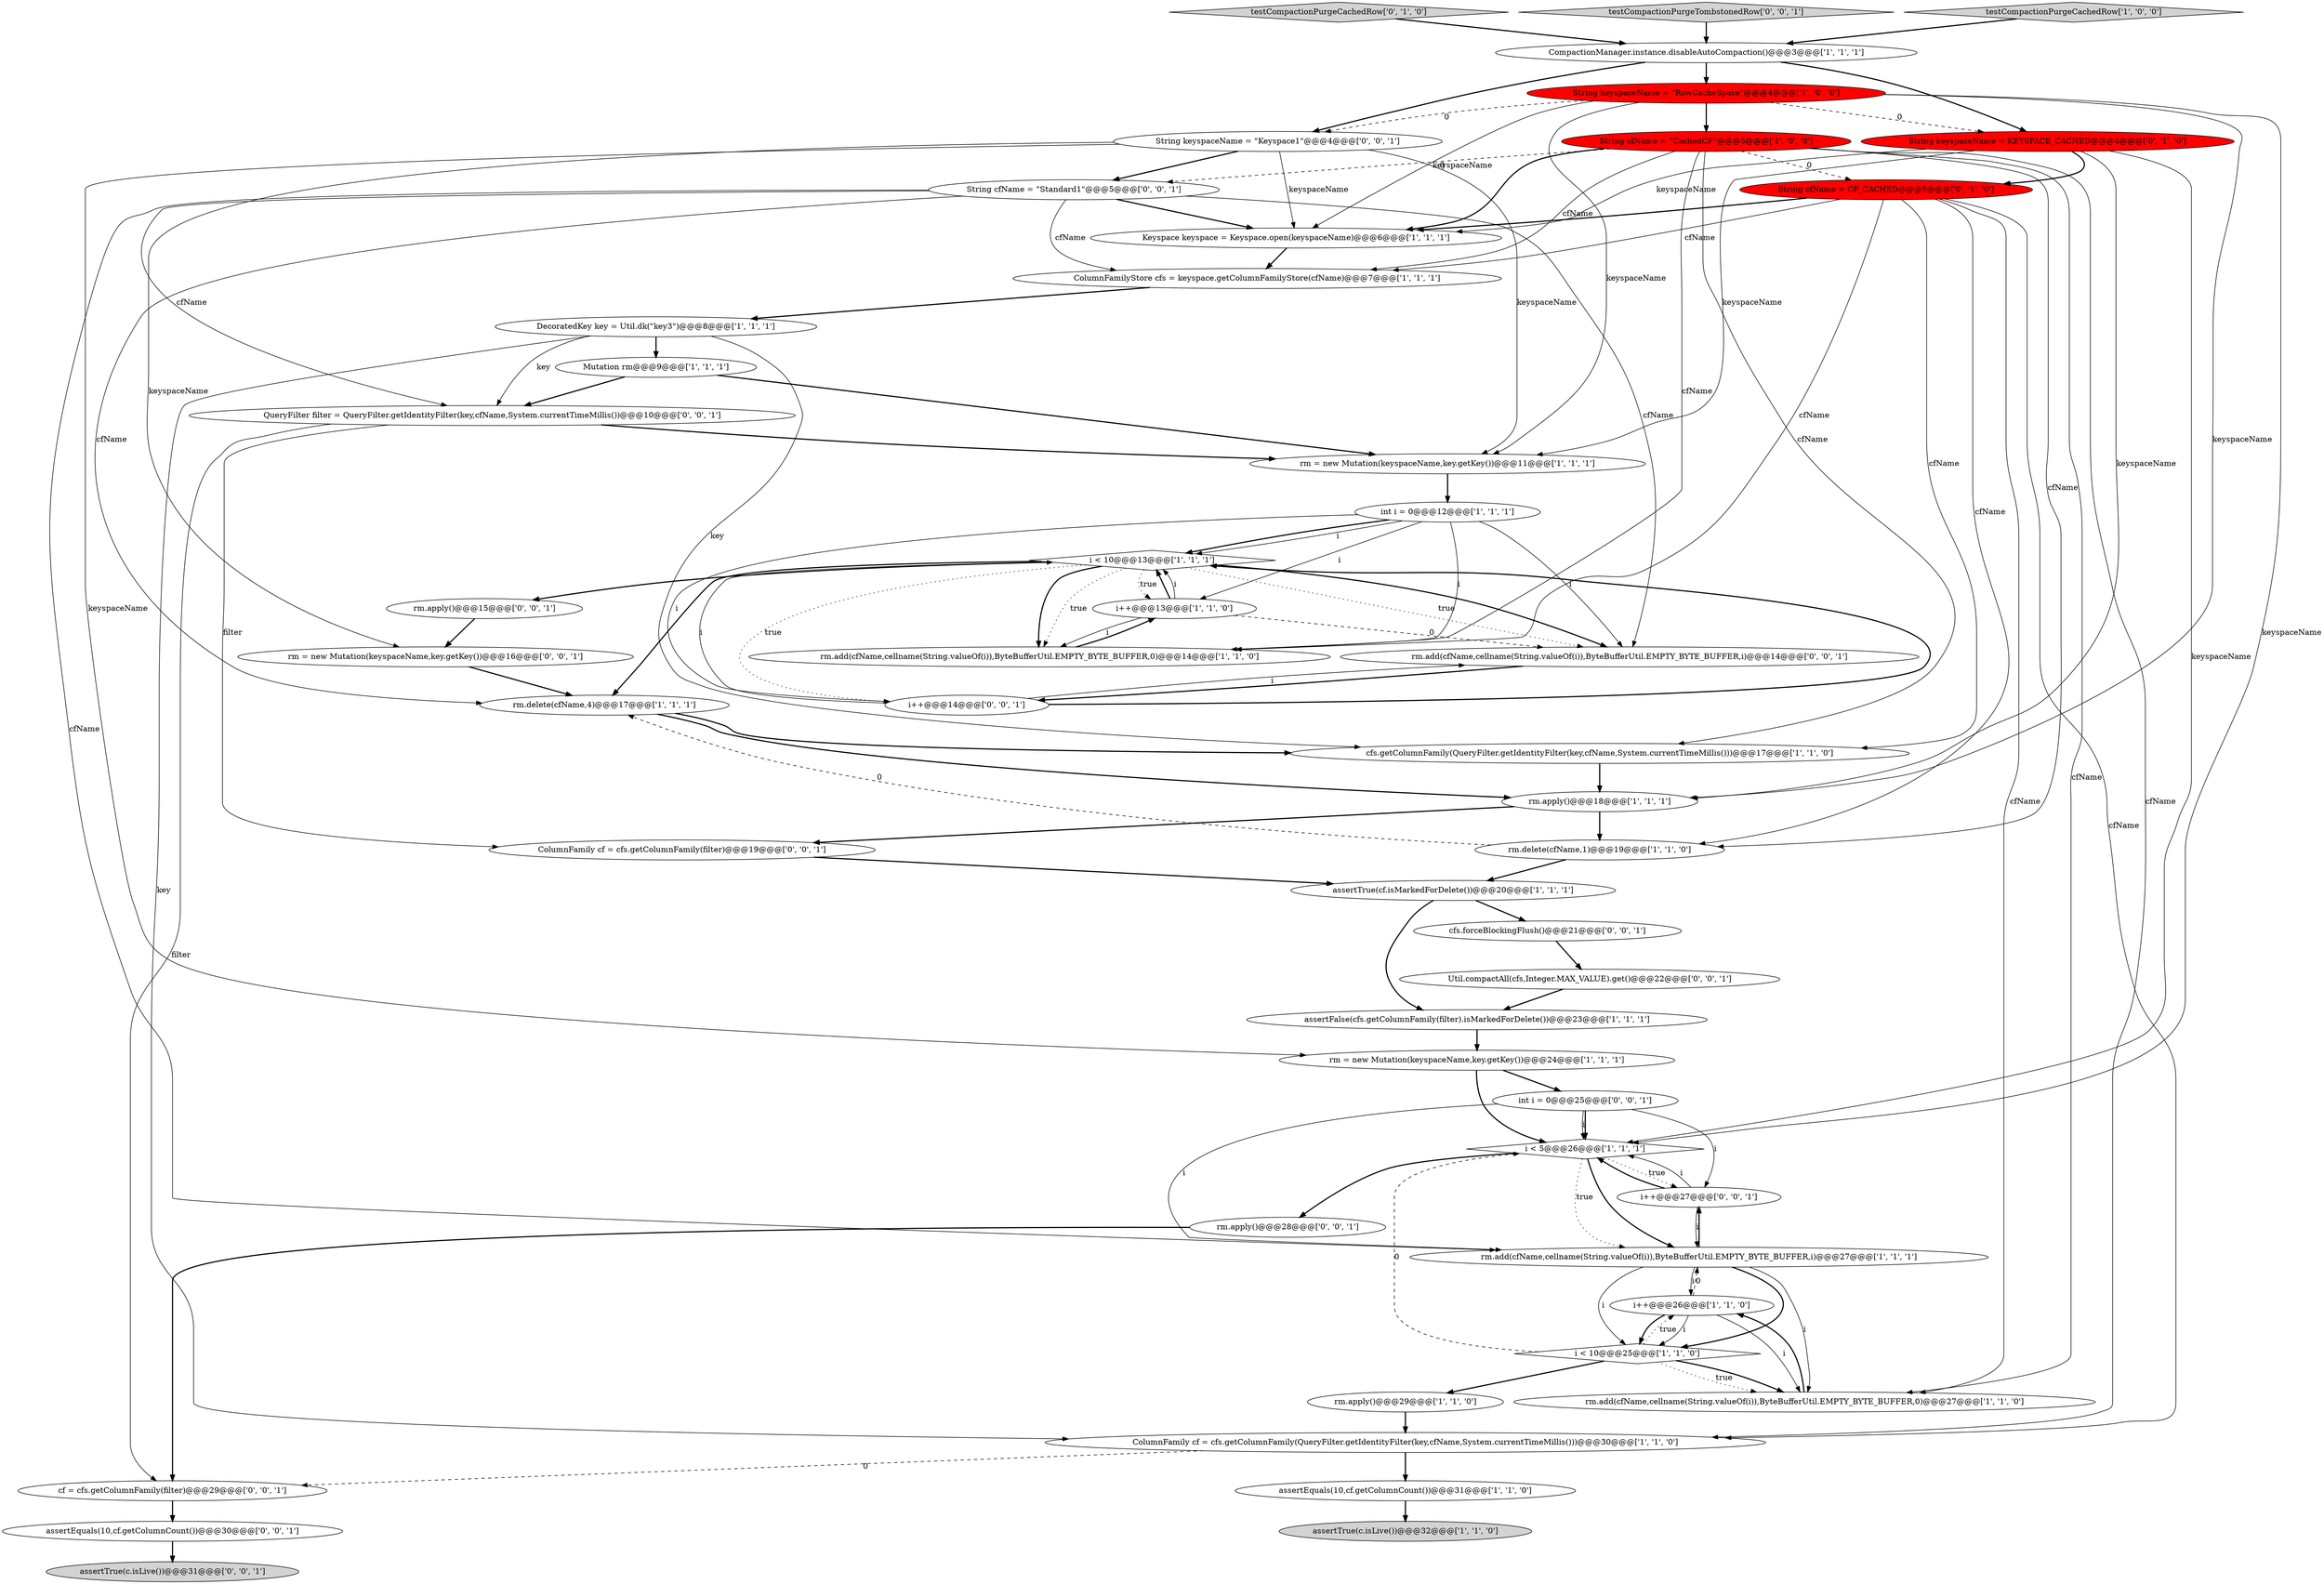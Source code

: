 digraph {
11 [style = filled, label = "assertTrue(c.isLive())@@@32@@@['1', '1', '0']", fillcolor = lightgray, shape = ellipse image = "AAA0AAABBB1BBB"];
40 [style = filled, label = "rm.apply()@@@28@@@['0', '0', '1']", fillcolor = white, shape = ellipse image = "AAA0AAABBB3BBB"];
4 [style = filled, label = "assertFalse(cfs.getColumnFamily(filter).isMarkedForDelete())@@@23@@@['1', '1', '1']", fillcolor = white, shape = ellipse image = "AAA0AAABBB1BBB"];
26 [style = filled, label = "String cfName = \"CachedCF\"@@@5@@@['1', '0', '0']", fillcolor = red, shape = ellipse image = "AAA1AAABBB1BBB"];
17 [style = filled, label = "Keyspace keyspace = Keyspace.open(keyspaceName)@@@6@@@['1', '1', '1']", fillcolor = white, shape = ellipse image = "AAA0AAABBB1BBB"];
44 [style = filled, label = "cfs.forceBlockingFlush()@@@21@@@['0', '0', '1']", fillcolor = white, shape = ellipse image = "AAA0AAABBB3BBB"];
19 [style = filled, label = "int i = 0@@@12@@@['1', '1', '1']", fillcolor = white, shape = ellipse image = "AAA0AAABBB1BBB"];
36 [style = filled, label = "assertTrue(c.isLive())@@@31@@@['0', '0', '1']", fillcolor = lightgray, shape = ellipse image = "AAA0AAABBB3BBB"];
18 [style = filled, label = "i++@@@26@@@['1', '1', '0']", fillcolor = white, shape = ellipse image = "AAA0AAABBB1BBB"];
37 [style = filled, label = "String keyspaceName = \"Keyspace1\"@@@4@@@['0', '0', '1']", fillcolor = white, shape = ellipse image = "AAA0AAABBB3BBB"];
27 [style = filled, label = "i < 10@@@25@@@['1', '1', '0']", fillcolor = white, shape = diamond image = "AAA0AAABBB1BBB"];
23 [style = filled, label = "assertTrue(cf.isMarkedForDelete())@@@20@@@['1', '1', '1']", fillcolor = white, shape = ellipse image = "AAA0AAABBB1BBB"];
43 [style = filled, label = "rm = new Mutation(keyspaceName,key.getKey())@@@16@@@['0', '0', '1']", fillcolor = white, shape = ellipse image = "AAA0AAABBB3BBB"];
6 [style = filled, label = "rm = new Mutation(keyspaceName,key.getKey())@@@24@@@['1', '1', '1']", fillcolor = white, shape = ellipse image = "AAA0AAABBB1BBB"];
1 [style = filled, label = "i < 5@@@26@@@['1', '1', '1']", fillcolor = white, shape = diamond image = "AAA0AAABBB1BBB"];
25 [style = filled, label = "i < 10@@@13@@@['1', '1', '1']", fillcolor = white, shape = diamond image = "AAA0AAABBB1BBB"];
34 [style = filled, label = "i++@@@27@@@['0', '0', '1']", fillcolor = white, shape = ellipse image = "AAA0AAABBB3BBB"];
38 [style = filled, label = "rm.apply()@@@15@@@['0', '0', '1']", fillcolor = white, shape = ellipse image = "AAA0AAABBB3BBB"];
5 [style = filled, label = "String keyspaceName = \"RowCacheSpace\"@@@4@@@['1', '0', '0']", fillcolor = red, shape = ellipse image = "AAA1AAABBB1BBB"];
39 [style = filled, label = "String cfName = \"Standard1\"@@@5@@@['0', '0', '1']", fillcolor = white, shape = ellipse image = "AAA0AAABBB3BBB"];
46 [style = filled, label = "ColumnFamily cf = cfs.getColumnFamily(filter)@@@19@@@['0', '0', '1']", fillcolor = white, shape = ellipse image = "AAA0AAABBB3BBB"];
13 [style = filled, label = "rm.delete(cfName,4)@@@17@@@['1', '1', '1']", fillcolor = white, shape = ellipse image = "AAA0AAABBB1BBB"];
2 [style = filled, label = "Mutation rm@@@9@@@['1', '1', '1']", fillcolor = white, shape = ellipse image = "AAA0AAABBB1BBB"];
0 [style = filled, label = "cfs.getColumnFamily(QueryFilter.getIdentityFilter(key,cfName,System.currentTimeMillis()))@@@17@@@['1', '1', '0']", fillcolor = white, shape = ellipse image = "AAA0AAABBB1BBB"];
24 [style = filled, label = "i++@@@13@@@['1', '1', '0']", fillcolor = white, shape = ellipse image = "AAA0AAABBB1BBB"];
41 [style = filled, label = "cf = cfs.getColumnFamily(filter)@@@29@@@['0', '0', '1']", fillcolor = white, shape = ellipse image = "AAA0AAABBB3BBB"];
7 [style = filled, label = "ColumnFamilyStore cfs = keyspace.getColumnFamilyStore(cfName)@@@7@@@['1', '1', '1']", fillcolor = white, shape = ellipse image = "AAA0AAABBB1BBB"];
33 [style = filled, label = "i++@@@14@@@['0', '0', '1']", fillcolor = white, shape = ellipse image = "AAA0AAABBB3BBB"];
35 [style = filled, label = "rm.add(cfName,cellname(String.valueOf(i)),ByteBufferUtil.EMPTY_BYTE_BUFFER,i)@@@14@@@['0', '0', '1']", fillcolor = white, shape = ellipse image = "AAA0AAABBB3BBB"];
48 [style = filled, label = "int i = 0@@@25@@@['0', '0', '1']", fillcolor = white, shape = ellipse image = "AAA0AAABBB3BBB"];
29 [style = filled, label = "testCompactionPurgeCachedRow['0', '1', '0']", fillcolor = lightgray, shape = diamond image = "AAA0AAABBB2BBB"];
30 [style = filled, label = "String cfName = CF_CACHED@@@5@@@['0', '1', '0']", fillcolor = red, shape = ellipse image = "AAA1AAABBB2BBB"];
42 [style = filled, label = "QueryFilter filter = QueryFilter.getIdentityFilter(key,cfName,System.currentTimeMillis())@@@10@@@['0', '0', '1']", fillcolor = white, shape = ellipse image = "AAA0AAABBB3BBB"];
22 [style = filled, label = "rm.add(cfName,cellname(String.valueOf(i)),ByteBufferUtil.EMPTY_BYTE_BUFFER,0)@@@27@@@['1', '1', '0']", fillcolor = white, shape = ellipse image = "AAA0AAABBB1BBB"];
31 [style = filled, label = "String keyspaceName = KEYSPACE_CACHED@@@4@@@['0', '1', '0']", fillcolor = red, shape = ellipse image = "AAA1AAABBB2BBB"];
28 [style = filled, label = "ColumnFamily cf = cfs.getColumnFamily(QueryFilter.getIdentityFilter(key,cfName,System.currentTimeMillis()))@@@30@@@['1', '1', '0']", fillcolor = white, shape = ellipse image = "AAA0AAABBB1BBB"];
45 [style = filled, label = "Util.compactAll(cfs,Integer.MAX_VALUE).get()@@@22@@@['0', '0', '1']", fillcolor = white, shape = ellipse image = "AAA0AAABBB3BBB"];
15 [style = filled, label = "rm.delete(cfName,1)@@@19@@@['1', '1', '0']", fillcolor = white, shape = ellipse image = "AAA0AAABBB1BBB"];
47 [style = filled, label = "assertEquals(10,cf.getColumnCount())@@@30@@@['0', '0', '1']", fillcolor = white, shape = ellipse image = "AAA0AAABBB3BBB"];
20 [style = filled, label = "rm.apply()@@@18@@@['1', '1', '1']", fillcolor = white, shape = ellipse image = "AAA0AAABBB1BBB"];
10 [style = filled, label = "rm.add(cfName,cellname(String.valueOf(i)),ByteBufferUtil.EMPTY_BYTE_BUFFER,i)@@@27@@@['1', '1', '1']", fillcolor = white, shape = ellipse image = "AAA0AAABBB1BBB"];
32 [style = filled, label = "testCompactionPurgeTombstonedRow['0', '0', '1']", fillcolor = lightgray, shape = diamond image = "AAA0AAABBB3BBB"];
21 [style = filled, label = "assertEquals(10,cf.getColumnCount())@@@31@@@['1', '1', '0']", fillcolor = white, shape = ellipse image = "AAA0AAABBB1BBB"];
14 [style = filled, label = "CompactionManager.instance.disableAutoCompaction()@@@3@@@['1', '1', '1']", fillcolor = white, shape = ellipse image = "AAA0AAABBB1BBB"];
8 [style = filled, label = "rm = new Mutation(keyspaceName,key.getKey())@@@11@@@['1', '1', '1']", fillcolor = white, shape = ellipse image = "AAA0AAABBB1BBB"];
16 [style = filled, label = "DecoratedKey key = Util.dk(\"key3\")@@@8@@@['1', '1', '1']", fillcolor = white, shape = ellipse image = "AAA0AAABBB1BBB"];
9 [style = filled, label = "rm.apply()@@@29@@@['1', '1', '0']", fillcolor = white, shape = ellipse image = "AAA0AAABBB1BBB"];
12 [style = filled, label = "testCompactionPurgeCachedRow['1', '0', '0']", fillcolor = lightgray, shape = diamond image = "AAA0AAABBB1BBB"];
3 [style = filled, label = "rm.add(cfName,cellname(String.valueOf(i)),ByteBufferUtil.EMPTY_BYTE_BUFFER,0)@@@14@@@['1', '1', '0']", fillcolor = white, shape = ellipse image = "AAA0AAABBB1BBB"];
3->24 [style = bold, label=""];
37->8 [style = solid, label="keyspaceName"];
25->35 [style = dotted, label="true"];
27->9 [style = bold, label=""];
24->3 [style = solid, label="i"];
25->35 [style = bold, label=""];
28->41 [style = dashed, label="0"];
1->34 [style = dotted, label="true"];
19->24 [style = solid, label="i"];
28->21 [style = bold, label=""];
33->25 [style = solid, label="i"];
48->10 [style = solid, label="i"];
33->25 [style = bold, label=""];
7->16 [style = bold, label=""];
31->30 [style = bold, label=""];
29->14 [style = bold, label=""];
18->22 [style = solid, label="i"];
26->7 [style = solid, label="cfName"];
27->18 [style = dotted, label="true"];
20->15 [style = bold, label=""];
48->1 [style = bold, label=""];
48->1 [style = solid, label="i"];
23->44 [style = bold, label=""];
14->37 [style = bold, label=""];
26->22 [style = solid, label="cfName"];
34->1 [style = solid, label="i"];
27->22 [style = dotted, label="true"];
18->10 [style = dashed, label="0"];
16->0 [style = solid, label="key"];
26->17 [style = bold, label=""];
30->28 [style = solid, label="cfName"];
25->3 [style = bold, label=""];
19->3 [style = solid, label="i"];
26->0 [style = solid, label="cfName"];
16->42 [style = solid, label="key"];
26->15 [style = solid, label="cfName"];
31->8 [style = solid, label="keyspaceName"];
39->7 [style = solid, label="cfName"];
27->22 [style = bold, label=""];
39->42 [style = solid, label="cfName"];
19->25 [style = bold, label=""];
43->13 [style = bold, label=""];
30->22 [style = solid, label="cfName"];
19->25 [style = solid, label="i"];
22->18 [style = bold, label=""];
30->0 [style = solid, label="cfName"];
39->10 [style = solid, label="cfName"];
10->34 [style = bold, label=""];
21->11 [style = bold, label=""];
33->35 [style = solid, label="i"];
42->46 [style = solid, label="filter"];
10->22 [style = solid, label="i"];
12->14 [style = bold, label=""];
0->20 [style = bold, label=""];
5->17 [style = solid, label="keyspaceName"];
30->15 [style = solid, label="cfName"];
31->20 [style = solid, label="keyspaceName"];
44->45 [style = bold, label=""];
47->36 [style = bold, label=""];
19->33 [style = solid, label="i"];
5->37 [style = dashed, label="0"];
6->48 [style = bold, label=""];
13->0 [style = bold, label=""];
48->34 [style = solid, label="i"];
25->38 [style = bold, label=""];
26->39 [style = dashed, label="0"];
19->35 [style = solid, label="i"];
30->17 [style = bold, label=""];
1->10 [style = dotted, label="true"];
16->28 [style = solid, label="key"];
5->1 [style = solid, label="keyspaceName"];
26->3 [style = solid, label="cfName"];
42->41 [style = solid, label="filter"];
42->8 [style = bold, label=""];
5->26 [style = bold, label=""];
32->14 [style = bold, label=""];
25->24 [style = dotted, label="true"];
27->1 [style = dashed, label="0"];
30->7 [style = solid, label="cfName"];
9->28 [style = bold, label=""];
26->30 [style = dashed, label="0"];
6->1 [style = bold, label=""];
5->20 [style = solid, label="keyspaceName"];
39->17 [style = bold, label=""];
24->25 [style = bold, label=""];
14->31 [style = bold, label=""];
39->13 [style = solid, label="cfName"];
5->31 [style = dashed, label="0"];
10->27 [style = solid, label="i"];
41->47 [style = bold, label=""];
46->23 [style = bold, label=""];
37->39 [style = bold, label=""];
38->43 [style = bold, label=""];
14->5 [style = bold, label=""];
37->6 [style = solid, label="keyspaceName"];
25->33 [style = dotted, label="true"];
5->8 [style = solid, label="keyspaceName"];
15->23 [style = bold, label=""];
4->6 [style = bold, label=""];
25->13 [style = bold, label=""];
1->40 [style = bold, label=""];
8->19 [style = bold, label=""];
10->27 [style = bold, label=""];
34->1 [style = bold, label=""];
37->17 [style = solid, label="keyspaceName"];
10->18 [style = solid, label="i"];
20->46 [style = bold, label=""];
35->33 [style = bold, label=""];
23->4 [style = bold, label=""];
18->27 [style = solid, label="i"];
30->3 [style = solid, label="cfName"];
16->2 [style = bold, label=""];
45->4 [style = bold, label=""];
26->28 [style = solid, label="cfName"];
17->7 [style = bold, label=""];
39->35 [style = solid, label="cfName"];
34->10 [style = solid, label="i"];
18->27 [style = bold, label=""];
31->1 [style = solid, label="keyspaceName"];
24->35 [style = dashed, label="0"];
40->41 [style = bold, label=""];
37->43 [style = solid, label="keyspaceName"];
25->3 [style = dotted, label="true"];
15->13 [style = dashed, label="0"];
1->10 [style = bold, label=""];
24->25 [style = solid, label="i"];
31->17 [style = solid, label="keyspaceName"];
2->42 [style = bold, label=""];
2->8 [style = bold, label=""];
13->20 [style = bold, label=""];
}
